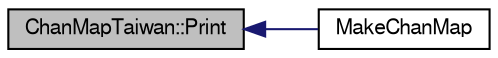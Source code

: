 digraph "ChanMapTaiwan::Print"
{
  bgcolor="transparent";
  edge [fontname="FreeSans",fontsize="10",labelfontname="FreeSans",labelfontsize="10"];
  node [fontname="FreeSans",fontsize="10",shape=record];
  rankdir="LR";
  Node1 [label="ChanMapTaiwan::Print",height=0.2,width=0.4,color="black", fillcolor="grey75", style="filled" fontcolor="black"];
  Node1 -> Node2 [dir="back",color="midnightblue",fontsize="10",style="solid",fontname="FreeSans"];
  Node2 [label="MakeChanMap",height=0.2,width=0.4,color="black",URL="$d0/da4/UploadChanMap_8C.html#a1e7e5c79eeb34653003164775cf59e31",tooltip="Test function to make a channel mapping by hand. "];
}
